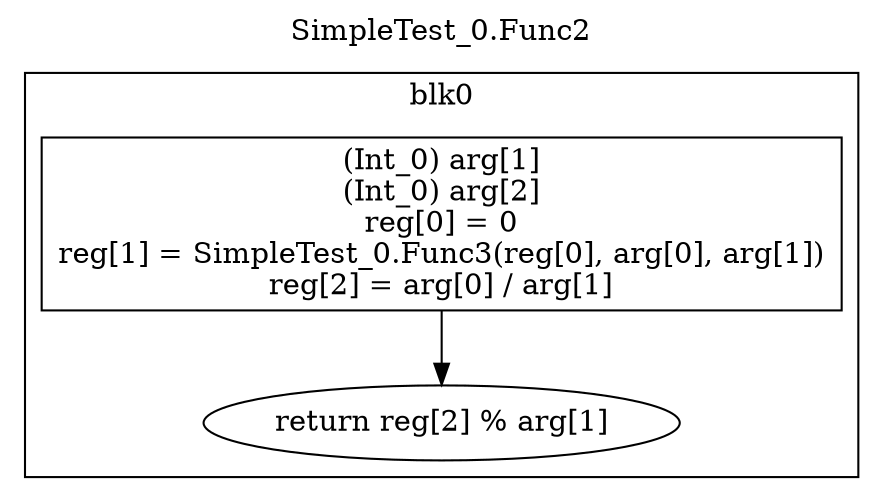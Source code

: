 digraph {
  rankdir=TB;
  b0_l0 -> b0_ret
  b0_l0 [label="(Int_0) arg[1]\n(Int_0) arg[2]\nreg[0] = 0\nreg[1] = SimpleTest_0.Func3(reg[0], arg[0], arg[1])\nreg[2] = arg[0] / arg[1]\n", shape=box]
  b0_ret [label="return reg[2] % arg[1]"]
  subgraph cluster_b0 {
    label = "blk0";
    b0_l0;
    b0_ret;
  }
  labelloc="t"
  label="SimpleTest_0.Func2"
}